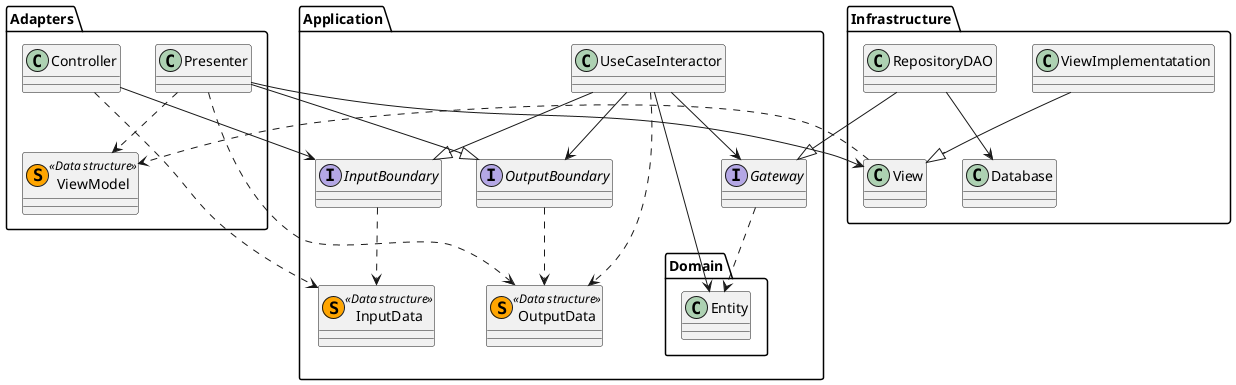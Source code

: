@startuml
'https://plantuml.com/class-diagram

package Application
{
    package Domain
    {
        class Entity
    }

    UseCaseInteractor --> Entity
    
    UseCaseInteractor --|> InputBoundary 
    
    UseCaseInteractor ..> OutputData
    UseCaseInteractor --> OutputBoundary
   
    UseCaseInteractor --> Gateway
    
    interface InputBoundary
    interface OutputBoundary
    
    InputBoundary ..> InputData
    OutputBoundary ..> OutputData
    
    class InputData << (S, orange) Data structure>>
    class OutputData << (S, orange) Data structure>>
    
    interface Gateway
    Gateway ..> Entity
}

package Infrastructure
{
    RepositoryDAO --|> Gateway
    RepositoryDAO --> Database
    
    ViewImplementatation --|> View
}

package Adapters
{
    Controller ..> InputData
    Controller --> InputBoundary
    
    Presenter --|> OutputBoundary
    Presenter ..> OutputData
    
    Presenter ..> ViewModel
    Presenter --> View
    
    View ..> ViewModel
    
    class ViewModel << (S, orange) Data structure>>
}



@enduml